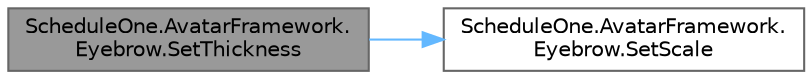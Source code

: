digraph "ScheduleOne.AvatarFramework.Eyebrow.SetThickness"
{
 // LATEX_PDF_SIZE
  bgcolor="transparent";
  edge [fontname=Helvetica,fontsize=10,labelfontname=Helvetica,labelfontsize=10];
  node [fontname=Helvetica,fontsize=10,shape=box,height=0.2,width=0.4];
  rankdir="LR";
  Node1 [id="Node000001",label="ScheduleOne.AvatarFramework.\lEyebrow.SetThickness",height=0.2,width=0.4,color="gray40", fillcolor="grey60", style="filled", fontcolor="black",tooltip=" "];
  Node1 -> Node2 [id="edge1_Node000001_Node000002",color="steelblue1",style="solid",tooltip=" "];
  Node2 [id="Node000002",label="ScheduleOne.AvatarFramework.\lEyebrow.SetScale",height=0.2,width=0.4,color="grey40", fillcolor="white", style="filled",URL="$class_schedule_one_1_1_avatar_framework_1_1_eyebrow.html#a3c0dabaef83b69edef7bec8804b71461",tooltip=" "];
}
